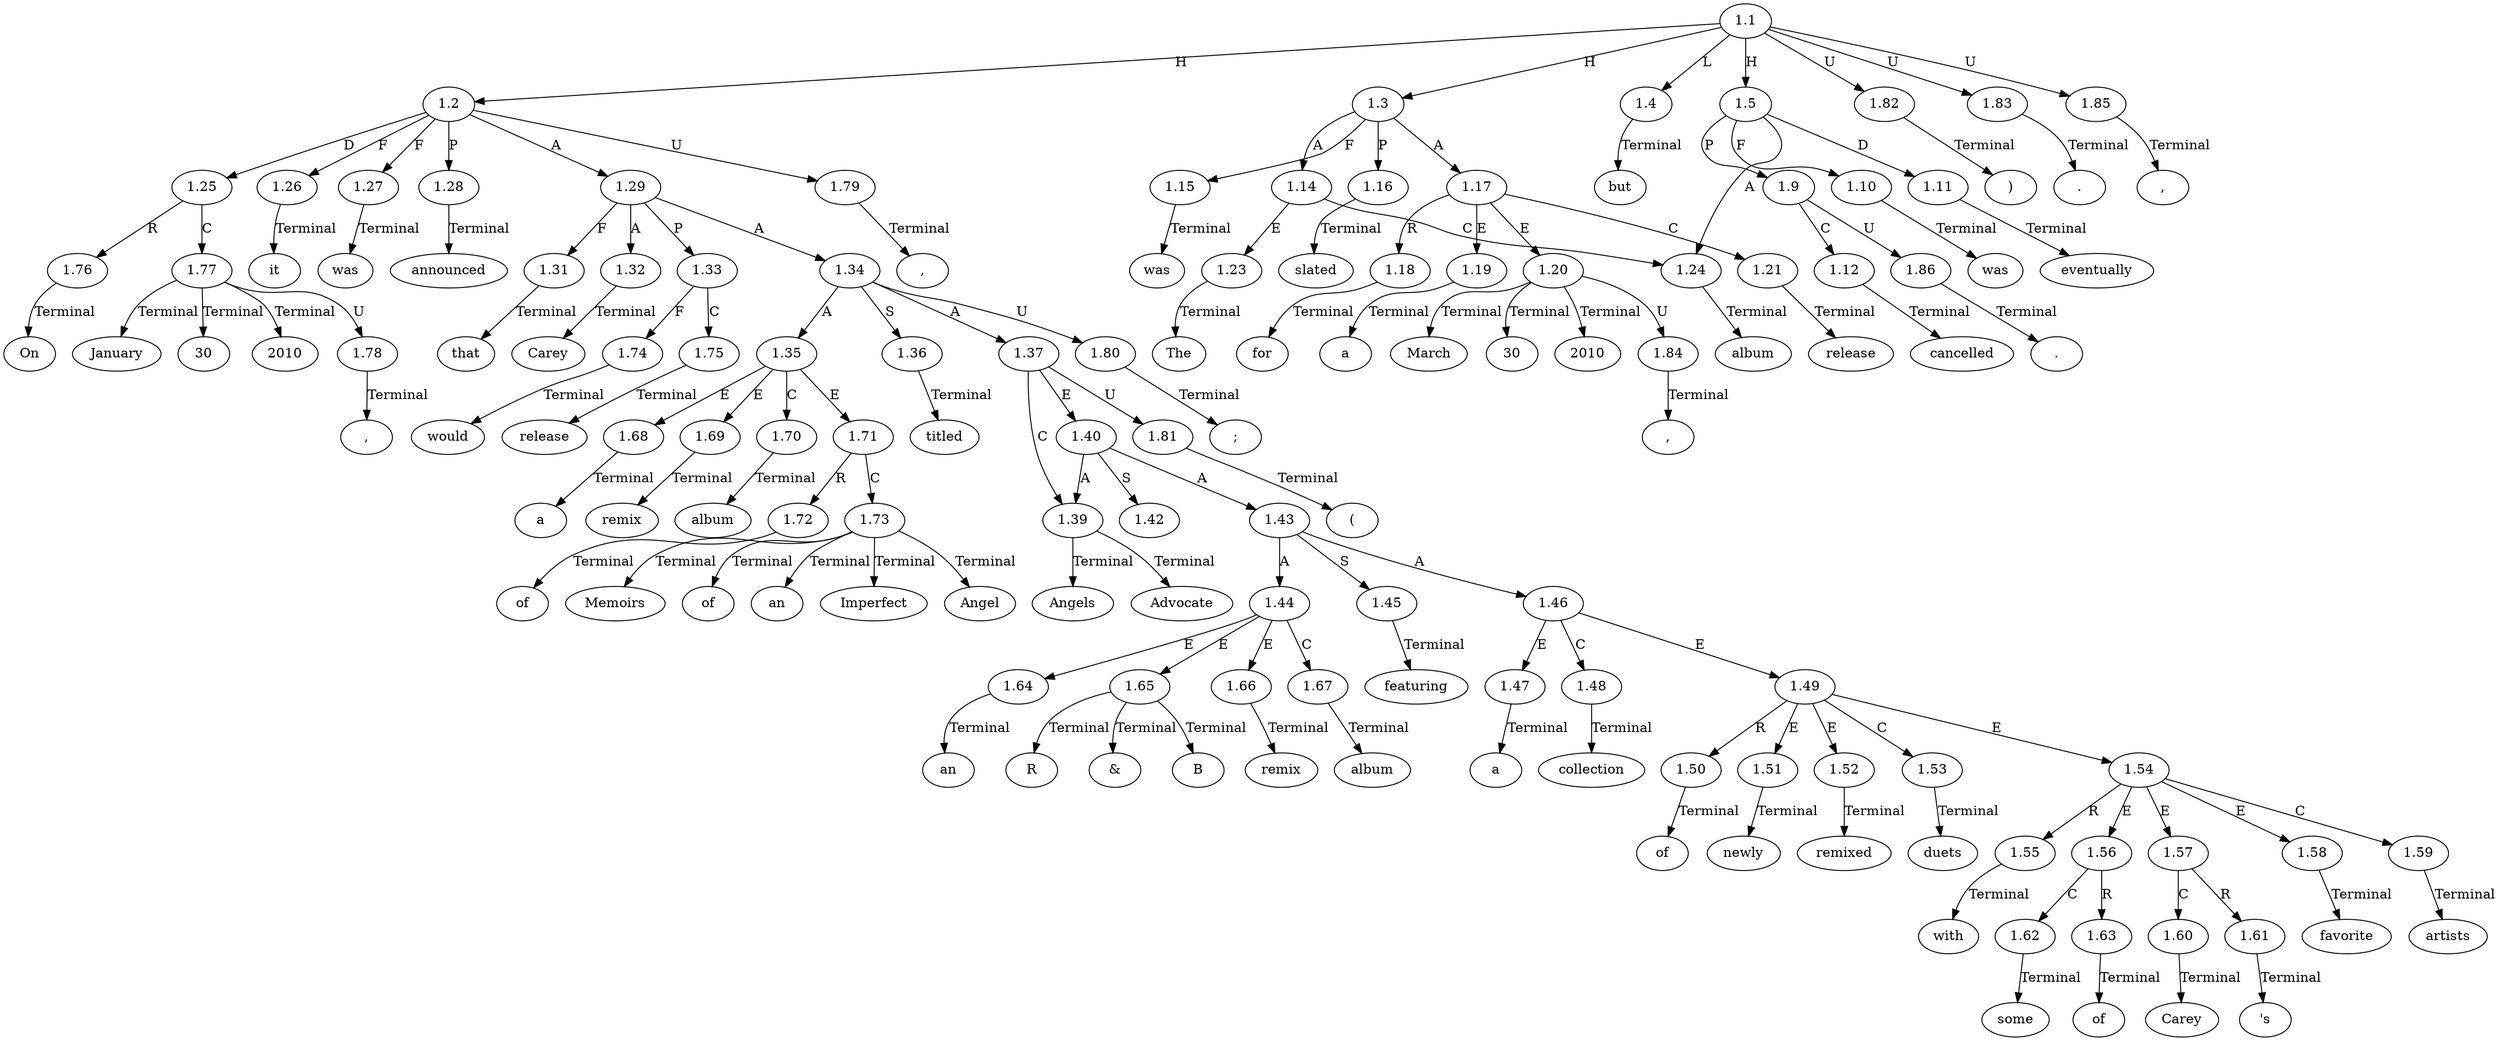 // Graph
digraph {
	0.1 [label=On ordering=out]
	0.10 [label=that ordering=out]
	0.11 [label=Carey ordering=out]
	0.12 [label=would ordering=out]
	0.13 [label=release ordering=out]
	0.14 [label=a ordering=out]
	0.15 [label=remix ordering=out]
	0.16 [label=album ordering=out]
	0.17 [label=of ordering=out]
	0.18 [label=Memoirs ordering=out]
	0.19 [label=of ordering=out]
	0.2 [label=January ordering=out]
	0.20 [label=an ordering=out]
	0.21 [label=Imperfect ordering=out]
	0.22 [label=Angel ordering=out]
	0.23 [label=";" ordering=out]
	0.24 [label=titled ordering=out]
	0.25 [label=Angels ordering=out]
	0.26 [label=Advocate ordering=out]
	0.27 [label="(" ordering=out]
	0.28 [label=an ordering=out]
	0.29 [label=R ordering=out]
	0.3 [label=30 ordering=out]
	0.30 [label="&" ordering=out]
	0.31 [label=B ordering=out]
	0.32 [label=remix ordering=out]
	0.33 [label=album ordering=out]
	0.34 [label=featuring ordering=out]
	0.35 [label=a ordering=out]
	0.36 [label=collection ordering=out]
	0.37 [label=of ordering=out]
	0.38 [label=newly ordering=out]
	0.39 [label=remixed ordering=out]
	0.4 [label="," ordering=out]
	0.40 [label=duets ordering=out]
	0.41 [label=with ordering=out]
	0.42 [label=some ordering=out]
	0.43 [label=of ordering=out]
	0.44 [label=Carey ordering=out]
	0.45 [label="'s" ordering=out]
	0.46 [label=favorite ordering=out]
	0.47 [label=artists ordering=out]
	0.48 [label=")" ordering=out]
	0.49 [label="." ordering=out]
	0.5 [label=2010 ordering=out]
	0.50 [label=The ordering=out]
	0.51 [label=album ordering=out]
	0.52 [label=was ordering=out]
	0.53 [label=slated ordering=out]
	0.54 [label=for ordering=out]
	0.55 [label=a ordering=out]
	0.56 [label=March ordering=out]
	0.57 [label=30 ordering=out]
	0.58 [label="," ordering=out]
	0.59 [label=2010 ordering=out]
	0.6 [label="," ordering=out]
	0.60 [label=release ordering=out]
	0.61 [label="," ordering=out]
	0.62 [label=but ordering=out]
	0.63 [label=was ordering=out]
	0.64 [label=eventually ordering=out]
	0.65 [label=cancelled ordering=out]
	0.66 [label="." ordering=out]
	0.7 [label=it ordering=out]
	0.8 [label=was ordering=out]
	0.9 [label=announced ordering=out]
	1.1 [label=1.1 ordering=out]
	1.2 [label=1.2 ordering=out]
	1.3 [label=1.3 ordering=out]
	1.4 [label=1.4 ordering=out]
	1.5 [label=1.5 ordering=out]
	1.9 [label=1.9 ordering=out]
	1.10 [label=1.10 ordering=out]
	1.11 [label=1.11 ordering=out]
	1.12 [label=1.12 ordering=out]
	1.14 [label=1.14 ordering=out]
	1.15 [label=1.15 ordering=out]
	1.16 [label=1.16 ordering=out]
	1.17 [label=1.17 ordering=out]
	1.18 [label=1.18 ordering=out]
	1.19 [label=1.19 ordering=out]
	1.20 [label=1.20 ordering=out]
	1.21 [label=1.21 ordering=out]
	1.23 [label=1.23 ordering=out]
	1.24 [label=1.24 ordering=out]
	1.25 [label=1.25 ordering=out]
	1.26 [label=1.26 ordering=out]
	1.27 [label=1.27 ordering=out]
	1.28 [label=1.28 ordering=out]
	1.29 [label=1.29 ordering=out]
	1.31 [label=1.31 ordering=out]
	1.32 [label=1.32 ordering=out]
	1.33 [label=1.33 ordering=out]
	1.34 [label=1.34 ordering=out]
	1.35 [label=1.35 ordering=out]
	1.36 [label=1.36 ordering=out]
	1.37 [label=1.37 ordering=out]
	1.39 [label=1.39 ordering=out]
	1.40 [label=1.40 ordering=out]
	1.42 [label=1.42 ordering=out]
	1.43 [label=1.43 ordering=out]
	1.44 [label=1.44 ordering=out]
	1.45 [label=1.45 ordering=out]
	1.46 [label=1.46 ordering=out]
	1.47 [label=1.47 ordering=out]
	1.48 [label=1.48 ordering=out]
	1.49 [label=1.49 ordering=out]
	1.50 [label=1.50 ordering=out]
	1.51 [label=1.51 ordering=out]
	1.52 [label=1.52 ordering=out]
	1.53 [label=1.53 ordering=out]
	1.54 [label=1.54 ordering=out]
	1.55 [label=1.55 ordering=out]
	1.56 [label=1.56 ordering=out]
	1.57 [label=1.57 ordering=out]
	1.58 [label=1.58 ordering=out]
	1.59 [label=1.59 ordering=out]
	1.60 [label=1.60 ordering=out]
	1.61 [label=1.61 ordering=out]
	1.62 [label=1.62 ordering=out]
	1.63 [label=1.63 ordering=out]
	1.64 [label=1.64 ordering=out]
	1.65 [label=1.65 ordering=out]
	1.66 [label=1.66 ordering=out]
	1.67 [label=1.67 ordering=out]
	1.68 [label=1.68 ordering=out]
	1.69 [label=1.69 ordering=out]
	1.70 [label=1.70 ordering=out]
	1.71 [label=1.71 ordering=out]
	1.72 [label=1.72 ordering=out]
	1.73 [label=1.73 ordering=out]
	1.74 [label=1.74 ordering=out]
	1.75 [label=1.75 ordering=out]
	1.76 [label=1.76 ordering=out]
	1.77 [label=1.77 ordering=out]
	1.78 [label=1.78 ordering=out]
	1.79 [label=1.79 ordering=out]
	1.80 [label=1.80 ordering=out]
	1.81 [label=1.81 ordering=out]
	1.82 [label=1.82 ordering=out]
	1.83 [label=1.83 ordering=out]
	1.84 [label=1.84 ordering=out]
	1.85 [label=1.85 ordering=out]
	1.86 [label=1.86 ordering=out]
	1.1 -> 1.2 [label=H ordering=out]
	1.1 -> 1.3 [label=H ordering=out]
	1.1 -> 1.4 [label=L ordering=out]
	1.1 -> 1.5 [label=H ordering=out]
	1.1 -> 1.82 [label=U ordering=out]
	1.1 -> 1.83 [label=U ordering=out]
	1.1 -> 1.85 [label=U ordering=out]
	1.2 -> 1.25 [label=D ordering=out]
	1.2 -> 1.26 [label=F ordering=out]
	1.2 -> 1.27 [label=F ordering=out]
	1.2 -> 1.28 [label=P ordering=out]
	1.2 -> 1.29 [label=A ordering=out]
	1.2 -> 1.79 [label=U ordering=out]
	1.3 -> 1.14 [label=A ordering=out]
	1.3 -> 1.15 [label=F ordering=out]
	1.3 -> 1.16 [label=P ordering=out]
	1.3 -> 1.17 [label=A ordering=out]
	1.4 -> 0.62 [label=Terminal ordering=out]
	1.5 -> 1.9 [label=P ordering=out]
	1.5 -> 1.10 [label=F ordering=out]
	1.5 -> 1.11 [label=D ordering=out]
	1.5 -> 1.24 [label=A ordering=out]
	1.9 -> 1.12 [label=C ordering=out]
	1.9 -> 1.86 [label=U ordering=out]
	1.10 -> 0.63 [label=Terminal ordering=out]
	1.11 -> 0.64 [label=Terminal ordering=out]
	1.12 -> 0.65 [label=Terminal ordering=out]
	1.14 -> 1.23 [label=E ordering=out]
	1.14 -> 1.24 [label=C ordering=out]
	1.15 -> 0.52 [label=Terminal ordering=out]
	1.16 -> 0.53 [label=Terminal ordering=out]
	1.17 -> 1.18 [label=R ordering=out]
	1.17 -> 1.19 [label=E ordering=out]
	1.17 -> 1.20 [label=E ordering=out]
	1.17 -> 1.21 [label=C ordering=out]
	1.18 -> 0.54 [label=Terminal ordering=out]
	1.19 -> 0.55 [label=Terminal ordering=out]
	1.20 -> 0.56 [label=Terminal ordering=out]
	1.20 -> 0.57 [label=Terminal ordering=out]
	1.20 -> 0.59 [label=Terminal ordering=out]
	1.20 -> 1.84 [label=U ordering=out]
	1.21 -> 0.60 [label=Terminal ordering=out]
	1.23 -> 0.50 [label=Terminal ordering=out]
	1.24 -> 0.51 [label=Terminal ordering=out]
	1.25 -> 1.76 [label=R ordering=out]
	1.25 -> 1.77 [label=C ordering=out]
	1.26 -> 0.7 [label=Terminal ordering=out]
	1.27 -> 0.8 [label=Terminal ordering=out]
	1.28 -> 0.9 [label=Terminal ordering=out]
	1.29 -> 1.31 [label=F ordering=out]
	1.29 -> 1.32 [label=A ordering=out]
	1.29 -> 1.33 [label=P ordering=out]
	1.29 -> 1.34 [label=A ordering=out]
	1.31 -> 0.10 [label=Terminal ordering=out]
	1.32 -> 0.11 [label=Terminal ordering=out]
	1.33 -> 1.74 [label=F ordering=out]
	1.33 -> 1.75 [label=C ordering=out]
	1.34 -> 1.35 [label=A ordering=out]
	1.34 -> 1.36 [label=S ordering=out]
	1.34 -> 1.37 [label=A ordering=out]
	1.34 -> 1.80 [label=U ordering=out]
	1.35 -> 1.68 [label=E ordering=out]
	1.35 -> 1.69 [label=E ordering=out]
	1.35 -> 1.70 [label=C ordering=out]
	1.35 -> 1.71 [label=E ordering=out]
	1.36 -> 0.24 [label=Terminal ordering=out]
	1.37 -> 1.39 [label=C ordering=out]
	1.37 -> 1.40 [label=E ordering=out]
	1.37 -> 1.81 [label=U ordering=out]
	1.39 -> 0.25 [label=Terminal ordering=out]
	1.39 -> 0.26 [label=Terminal ordering=out]
	1.40 -> 1.39 [label=A ordering=out]
	1.40 -> 1.42 [label=S ordering=out]
	1.40 -> 1.43 [label=A ordering=out]
	1.43 -> 1.44 [label=A ordering=out]
	1.43 -> 1.45 [label=S ordering=out]
	1.43 -> 1.46 [label=A ordering=out]
	1.44 -> 1.64 [label=E ordering=out]
	1.44 -> 1.65 [label=E ordering=out]
	1.44 -> 1.66 [label=E ordering=out]
	1.44 -> 1.67 [label=C ordering=out]
	1.45 -> 0.34 [label=Terminal ordering=out]
	1.46 -> 1.47 [label=E ordering=out]
	1.46 -> 1.48 [label=C ordering=out]
	1.46 -> 1.49 [label=E ordering=out]
	1.47 -> 0.35 [label=Terminal ordering=out]
	1.48 -> 0.36 [label=Terminal ordering=out]
	1.49 -> 1.50 [label=R ordering=out]
	1.49 -> 1.51 [label=E ordering=out]
	1.49 -> 1.52 [label=E ordering=out]
	1.49 -> 1.53 [label=C ordering=out]
	1.49 -> 1.54 [label=E ordering=out]
	1.50 -> 0.37 [label=Terminal ordering=out]
	1.51 -> 0.38 [label=Terminal ordering=out]
	1.52 -> 0.39 [label=Terminal ordering=out]
	1.53 -> 0.40 [label=Terminal ordering=out]
	1.54 -> 1.55 [label=R ordering=out]
	1.54 -> 1.56 [label=E ordering=out]
	1.54 -> 1.57 [label=E ordering=out]
	1.54 -> 1.58 [label=E ordering=out]
	1.54 -> 1.59 [label=C ordering=out]
	1.55 -> 0.41 [label=Terminal ordering=out]
	1.56 -> 1.62 [label=C ordering=out]
	1.56 -> 1.63 [label=R ordering=out]
	1.57 -> 1.60 [label=C ordering=out]
	1.57 -> 1.61 [label=R ordering=out]
	1.58 -> 0.46 [label=Terminal ordering=out]
	1.59 -> 0.47 [label=Terminal ordering=out]
	1.60 -> 0.44 [label=Terminal ordering=out]
	1.61 -> 0.45 [label=Terminal ordering=out]
	1.62 -> 0.42 [label=Terminal ordering=out]
	1.63 -> 0.43 [label=Terminal ordering=out]
	1.64 -> 0.28 [label=Terminal ordering=out]
	1.65 -> 0.29 [label=Terminal ordering=out]
	1.65 -> 0.30 [label=Terminal ordering=out]
	1.65 -> 0.31 [label=Terminal ordering=out]
	1.66 -> 0.32 [label=Terminal ordering=out]
	1.67 -> 0.33 [label=Terminal ordering=out]
	1.68 -> 0.14 [label=Terminal ordering=out]
	1.69 -> 0.15 [label=Terminal ordering=out]
	1.70 -> 0.16 [label=Terminal ordering=out]
	1.71 -> 1.72 [label=R ordering=out]
	1.71 -> 1.73 [label=C ordering=out]
	1.72 -> 0.17 [label=Terminal ordering=out]
	1.73 -> 0.18 [label=Terminal ordering=out]
	1.73 -> 0.19 [label=Terminal ordering=out]
	1.73 -> 0.20 [label=Terminal ordering=out]
	1.73 -> 0.21 [label=Terminal ordering=out]
	1.73 -> 0.22 [label=Terminal ordering=out]
	1.74 -> 0.12 [label=Terminal ordering=out]
	1.75 -> 0.13 [label=Terminal ordering=out]
	1.76 -> 0.1 [label=Terminal ordering=out]
	1.77 -> 0.2 [label=Terminal ordering=out]
	1.77 -> 0.3 [label=Terminal ordering=out]
	1.77 -> 0.5 [label=Terminal ordering=out]
	1.77 -> 1.78 [label=U ordering=out]
	1.78 -> 0.4 [label=Terminal ordering=out]
	1.79 -> 0.6 [label=Terminal ordering=out]
	1.80 -> 0.23 [label=Terminal ordering=out]
	1.81 -> 0.27 [label=Terminal ordering=out]
	1.82 -> 0.48 [label=Terminal ordering=out]
	1.83 -> 0.49 [label=Terminal ordering=out]
	1.84 -> 0.58 [label=Terminal ordering=out]
	1.85 -> 0.61 [label=Terminal ordering=out]
	1.86 -> 0.66 [label=Terminal ordering=out]
}
